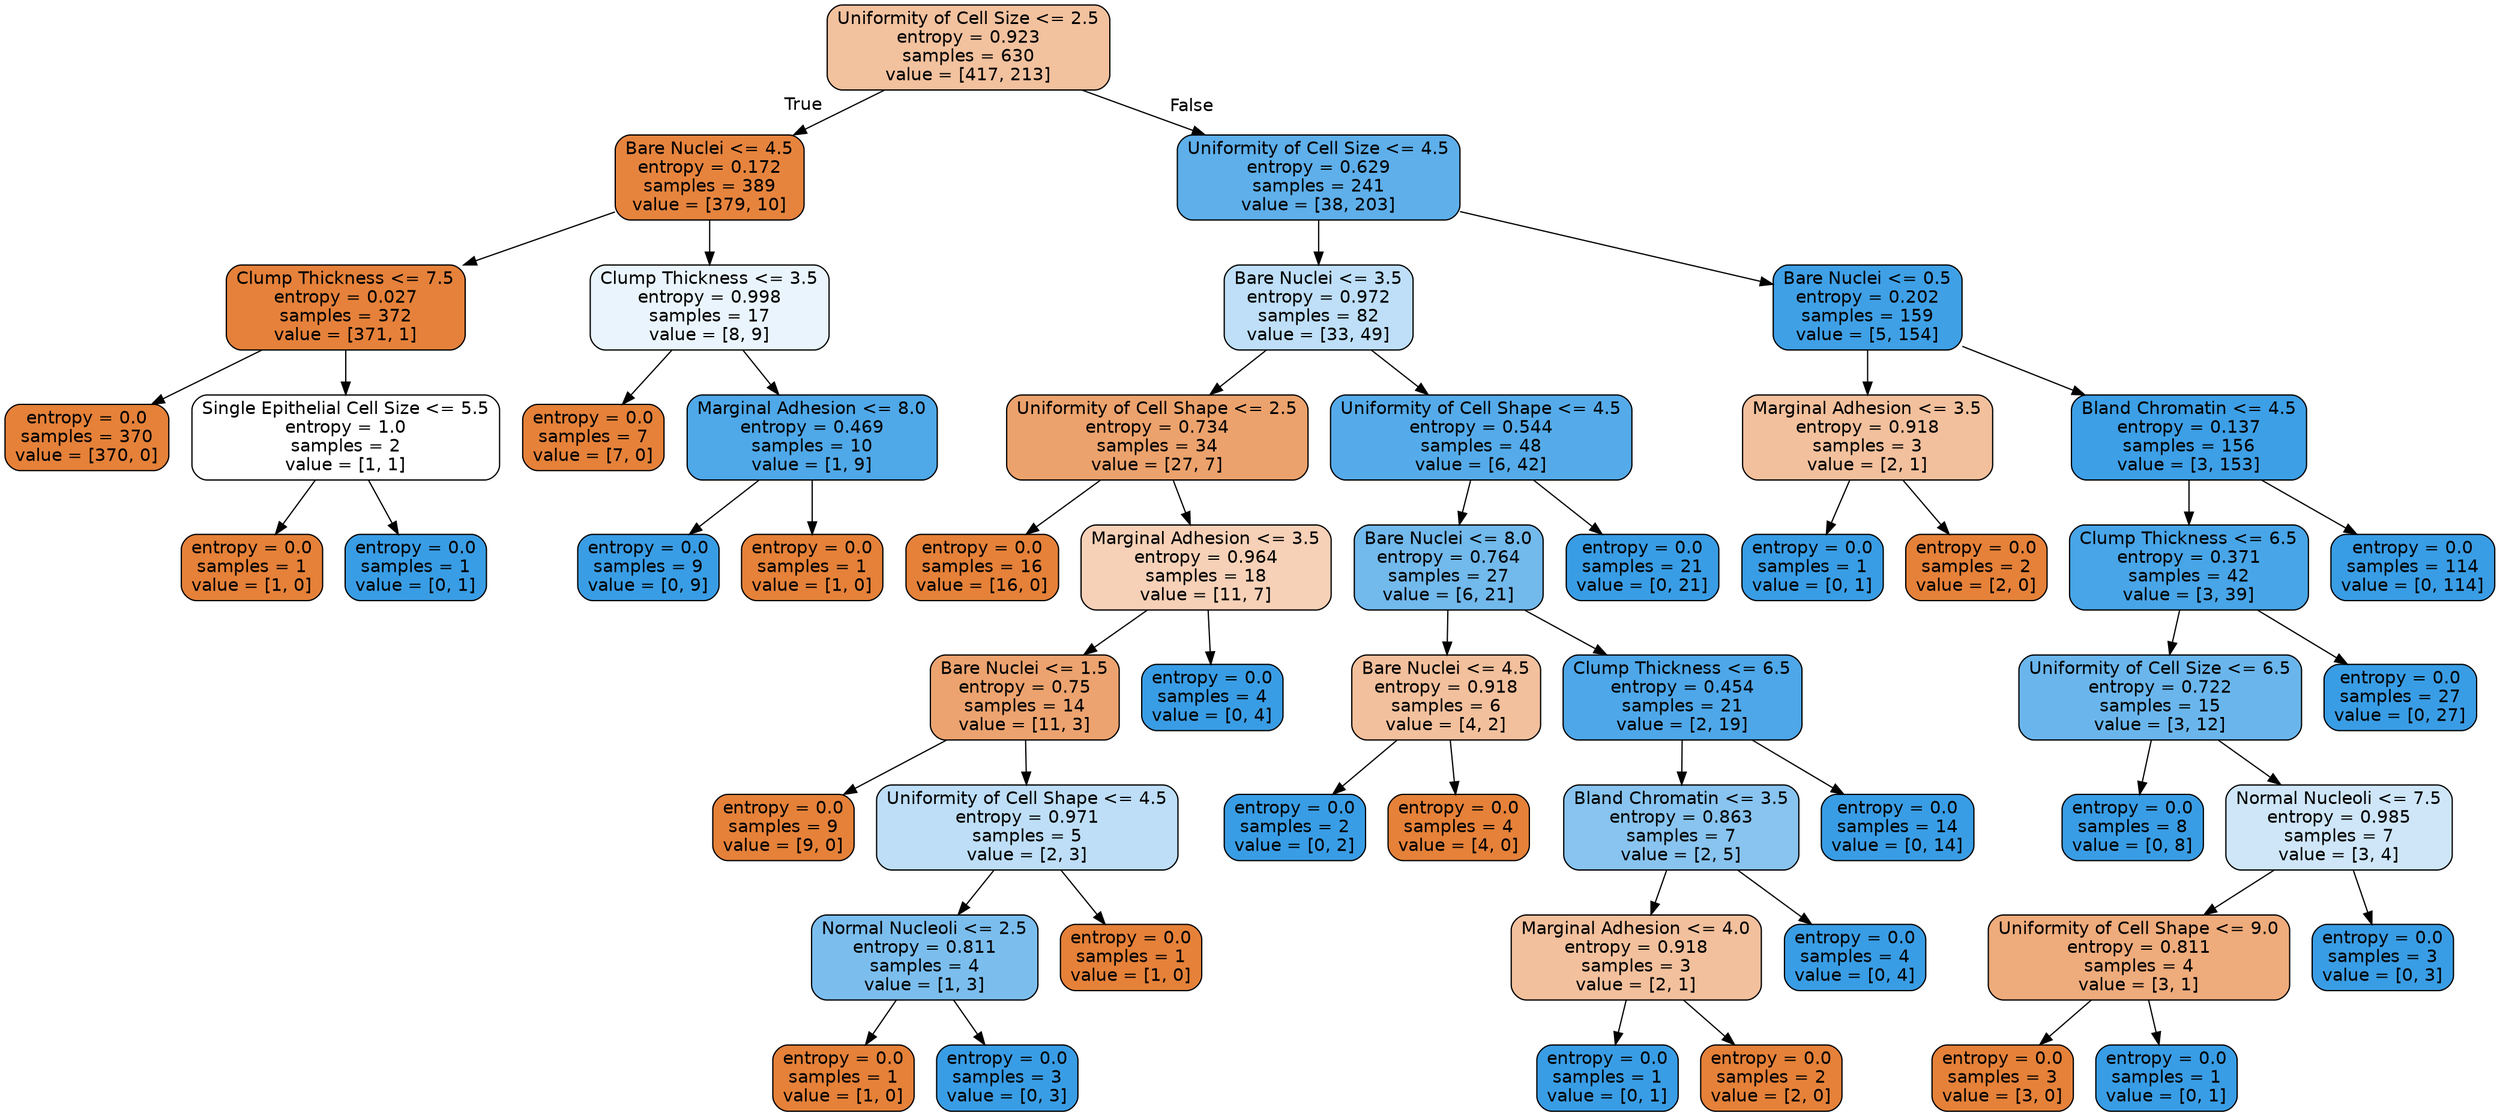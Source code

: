 digraph Tree {
node [shape=box, style="filled, rounded", color="black", fontname=helvetica] ;
edge [fontname=helvetica] ;
0 [label="Uniformity of Cell Size <= 2.5\nentropy = 0.923\nsamples = 630\nvalue = [417, 213]", fillcolor="#f2c19e"] ;
1 [label="Bare Nuclei <= 4.5\nentropy = 0.172\nsamples = 389\nvalue = [379, 10]", fillcolor="#e6843e"] ;
0 -> 1 [labeldistance=2.5, labelangle=45, headlabel="True"] ;
2 [label="Clump Thickness <= 7.5\nentropy = 0.027\nsamples = 372\nvalue = [371, 1]", fillcolor="#e5813a"] ;
1 -> 2 ;
3 [label="entropy = 0.0\nsamples = 370\nvalue = [370, 0]", fillcolor="#e58139"] ;
2 -> 3 ;
4 [label="Single Epithelial Cell Size <= 5.5\nentropy = 1.0\nsamples = 2\nvalue = [1, 1]", fillcolor="#ffffff"] ;
2 -> 4 ;
5 [label="entropy = 0.0\nsamples = 1\nvalue = [1, 0]", fillcolor="#e58139"] ;
4 -> 5 ;
6 [label="entropy = 0.0\nsamples = 1\nvalue = [0, 1]", fillcolor="#399de5"] ;
4 -> 6 ;
7 [label="Clump Thickness <= 3.5\nentropy = 0.998\nsamples = 17\nvalue = [8, 9]", fillcolor="#e9f4fc"] ;
1 -> 7 ;
8 [label="entropy = 0.0\nsamples = 7\nvalue = [7, 0]", fillcolor="#e58139"] ;
7 -> 8 ;
9 [label="Marginal Adhesion <= 8.0\nentropy = 0.469\nsamples = 10\nvalue = [1, 9]", fillcolor="#4fa8e8"] ;
7 -> 9 ;
10 [label="entropy = 0.0\nsamples = 9\nvalue = [0, 9]", fillcolor="#399de5"] ;
9 -> 10 ;
11 [label="entropy = 0.0\nsamples = 1\nvalue = [1, 0]", fillcolor="#e58139"] ;
9 -> 11 ;
12 [label="Uniformity of Cell Size <= 4.5\nentropy = 0.629\nsamples = 241\nvalue = [38, 203]", fillcolor="#5eafea"] ;
0 -> 12 [labeldistance=2.5, labelangle=-45, headlabel="False"] ;
13 [label="Bare Nuclei <= 3.5\nentropy = 0.972\nsamples = 82\nvalue = [33, 49]", fillcolor="#bedff7"] ;
12 -> 13 ;
14 [label="Uniformity of Cell Shape <= 2.5\nentropy = 0.734\nsamples = 34\nvalue = [27, 7]", fillcolor="#eca26c"] ;
13 -> 14 ;
15 [label="entropy = 0.0\nsamples = 16\nvalue = [16, 0]", fillcolor="#e58139"] ;
14 -> 15 ;
16 [label="Marginal Adhesion <= 3.5\nentropy = 0.964\nsamples = 18\nvalue = [11, 7]", fillcolor="#f6d1b7"] ;
14 -> 16 ;
17 [label="Bare Nuclei <= 1.5\nentropy = 0.75\nsamples = 14\nvalue = [11, 3]", fillcolor="#eca36f"] ;
16 -> 17 ;
18 [label="entropy = 0.0\nsamples = 9\nvalue = [9, 0]", fillcolor="#e58139"] ;
17 -> 18 ;
19 [label="Uniformity of Cell Shape <= 4.5\nentropy = 0.971\nsamples = 5\nvalue = [2, 3]", fillcolor="#bddef6"] ;
17 -> 19 ;
20 [label="Normal Nucleoli <= 2.5\nentropy = 0.811\nsamples = 4\nvalue = [1, 3]", fillcolor="#7bbeee"] ;
19 -> 20 ;
21 [label="entropy = 0.0\nsamples = 1\nvalue = [1, 0]", fillcolor="#e58139"] ;
20 -> 21 ;
22 [label="entropy = 0.0\nsamples = 3\nvalue = [0, 3]", fillcolor="#399de5"] ;
20 -> 22 ;
23 [label="entropy = 0.0\nsamples = 1\nvalue = [1, 0]", fillcolor="#e58139"] ;
19 -> 23 ;
24 [label="entropy = 0.0\nsamples = 4\nvalue = [0, 4]", fillcolor="#399de5"] ;
16 -> 24 ;
25 [label="Uniformity of Cell Shape <= 4.5\nentropy = 0.544\nsamples = 48\nvalue = [6, 42]", fillcolor="#55abe9"] ;
13 -> 25 ;
26 [label="Bare Nuclei <= 8.0\nentropy = 0.764\nsamples = 27\nvalue = [6, 21]", fillcolor="#72b9ec"] ;
25 -> 26 ;
27 [label="Bare Nuclei <= 4.5\nentropy = 0.918\nsamples = 6\nvalue = [4, 2]", fillcolor="#f2c09c"] ;
26 -> 27 ;
28 [label="entropy = 0.0\nsamples = 2\nvalue = [0, 2]", fillcolor="#399de5"] ;
27 -> 28 ;
29 [label="entropy = 0.0\nsamples = 4\nvalue = [4, 0]", fillcolor="#e58139"] ;
27 -> 29 ;
30 [label="Clump Thickness <= 6.5\nentropy = 0.454\nsamples = 21\nvalue = [2, 19]", fillcolor="#4ea7e8"] ;
26 -> 30 ;
31 [label="Bland Chromatin <= 3.5\nentropy = 0.863\nsamples = 7\nvalue = [2, 5]", fillcolor="#88c4ef"] ;
30 -> 31 ;
32 [label="Marginal Adhesion <= 4.0\nentropy = 0.918\nsamples = 3\nvalue = [2, 1]", fillcolor="#f2c09c"] ;
31 -> 32 ;
33 [label="entropy = 0.0\nsamples = 1\nvalue = [0, 1]", fillcolor="#399de5"] ;
32 -> 33 ;
34 [label="entropy = 0.0\nsamples = 2\nvalue = [2, 0]", fillcolor="#e58139"] ;
32 -> 34 ;
35 [label="entropy = 0.0\nsamples = 4\nvalue = [0, 4]", fillcolor="#399de5"] ;
31 -> 35 ;
36 [label="entropy = 0.0\nsamples = 14\nvalue = [0, 14]", fillcolor="#399de5"] ;
30 -> 36 ;
37 [label="entropy = 0.0\nsamples = 21\nvalue = [0, 21]", fillcolor="#399de5"] ;
25 -> 37 ;
38 [label="Bare Nuclei <= 0.5\nentropy = 0.202\nsamples = 159\nvalue = [5, 154]", fillcolor="#3fa0e6"] ;
12 -> 38 ;
39 [label="Marginal Adhesion <= 3.5\nentropy = 0.918\nsamples = 3\nvalue = [2, 1]", fillcolor="#f2c09c"] ;
38 -> 39 ;
40 [label="entropy = 0.0\nsamples = 1\nvalue = [0, 1]", fillcolor="#399de5"] ;
39 -> 40 ;
41 [label="entropy = 0.0\nsamples = 2\nvalue = [2, 0]", fillcolor="#e58139"] ;
39 -> 41 ;
42 [label="Bland Chromatin <= 4.5\nentropy = 0.137\nsamples = 156\nvalue = [3, 153]", fillcolor="#3d9fe6"] ;
38 -> 42 ;
43 [label="Clump Thickness <= 6.5\nentropy = 0.371\nsamples = 42\nvalue = [3, 39]", fillcolor="#48a5e7"] ;
42 -> 43 ;
44 [label="Uniformity of Cell Size <= 6.5\nentropy = 0.722\nsamples = 15\nvalue = [3, 12]", fillcolor="#6ab6ec"] ;
43 -> 44 ;
45 [label="entropy = 0.0\nsamples = 8\nvalue = [0, 8]", fillcolor="#399de5"] ;
44 -> 45 ;
46 [label="Normal Nucleoli <= 7.5\nentropy = 0.985\nsamples = 7\nvalue = [3, 4]", fillcolor="#cee6f8"] ;
44 -> 46 ;
47 [label="Uniformity of Cell Shape <= 9.0\nentropy = 0.811\nsamples = 4\nvalue = [3, 1]", fillcolor="#eeab7b"] ;
46 -> 47 ;
48 [label="entropy = 0.0\nsamples = 3\nvalue = [3, 0]", fillcolor="#e58139"] ;
47 -> 48 ;
49 [label="entropy = 0.0\nsamples = 1\nvalue = [0, 1]", fillcolor="#399de5"] ;
47 -> 49 ;
50 [label="entropy = 0.0\nsamples = 3\nvalue = [0, 3]", fillcolor="#399de5"] ;
46 -> 50 ;
51 [label="entropy = 0.0\nsamples = 27\nvalue = [0, 27]", fillcolor="#399de5"] ;
43 -> 51 ;
52 [label="entropy = 0.0\nsamples = 114\nvalue = [0, 114]", fillcolor="#399de5"] ;
42 -> 52 ;
}